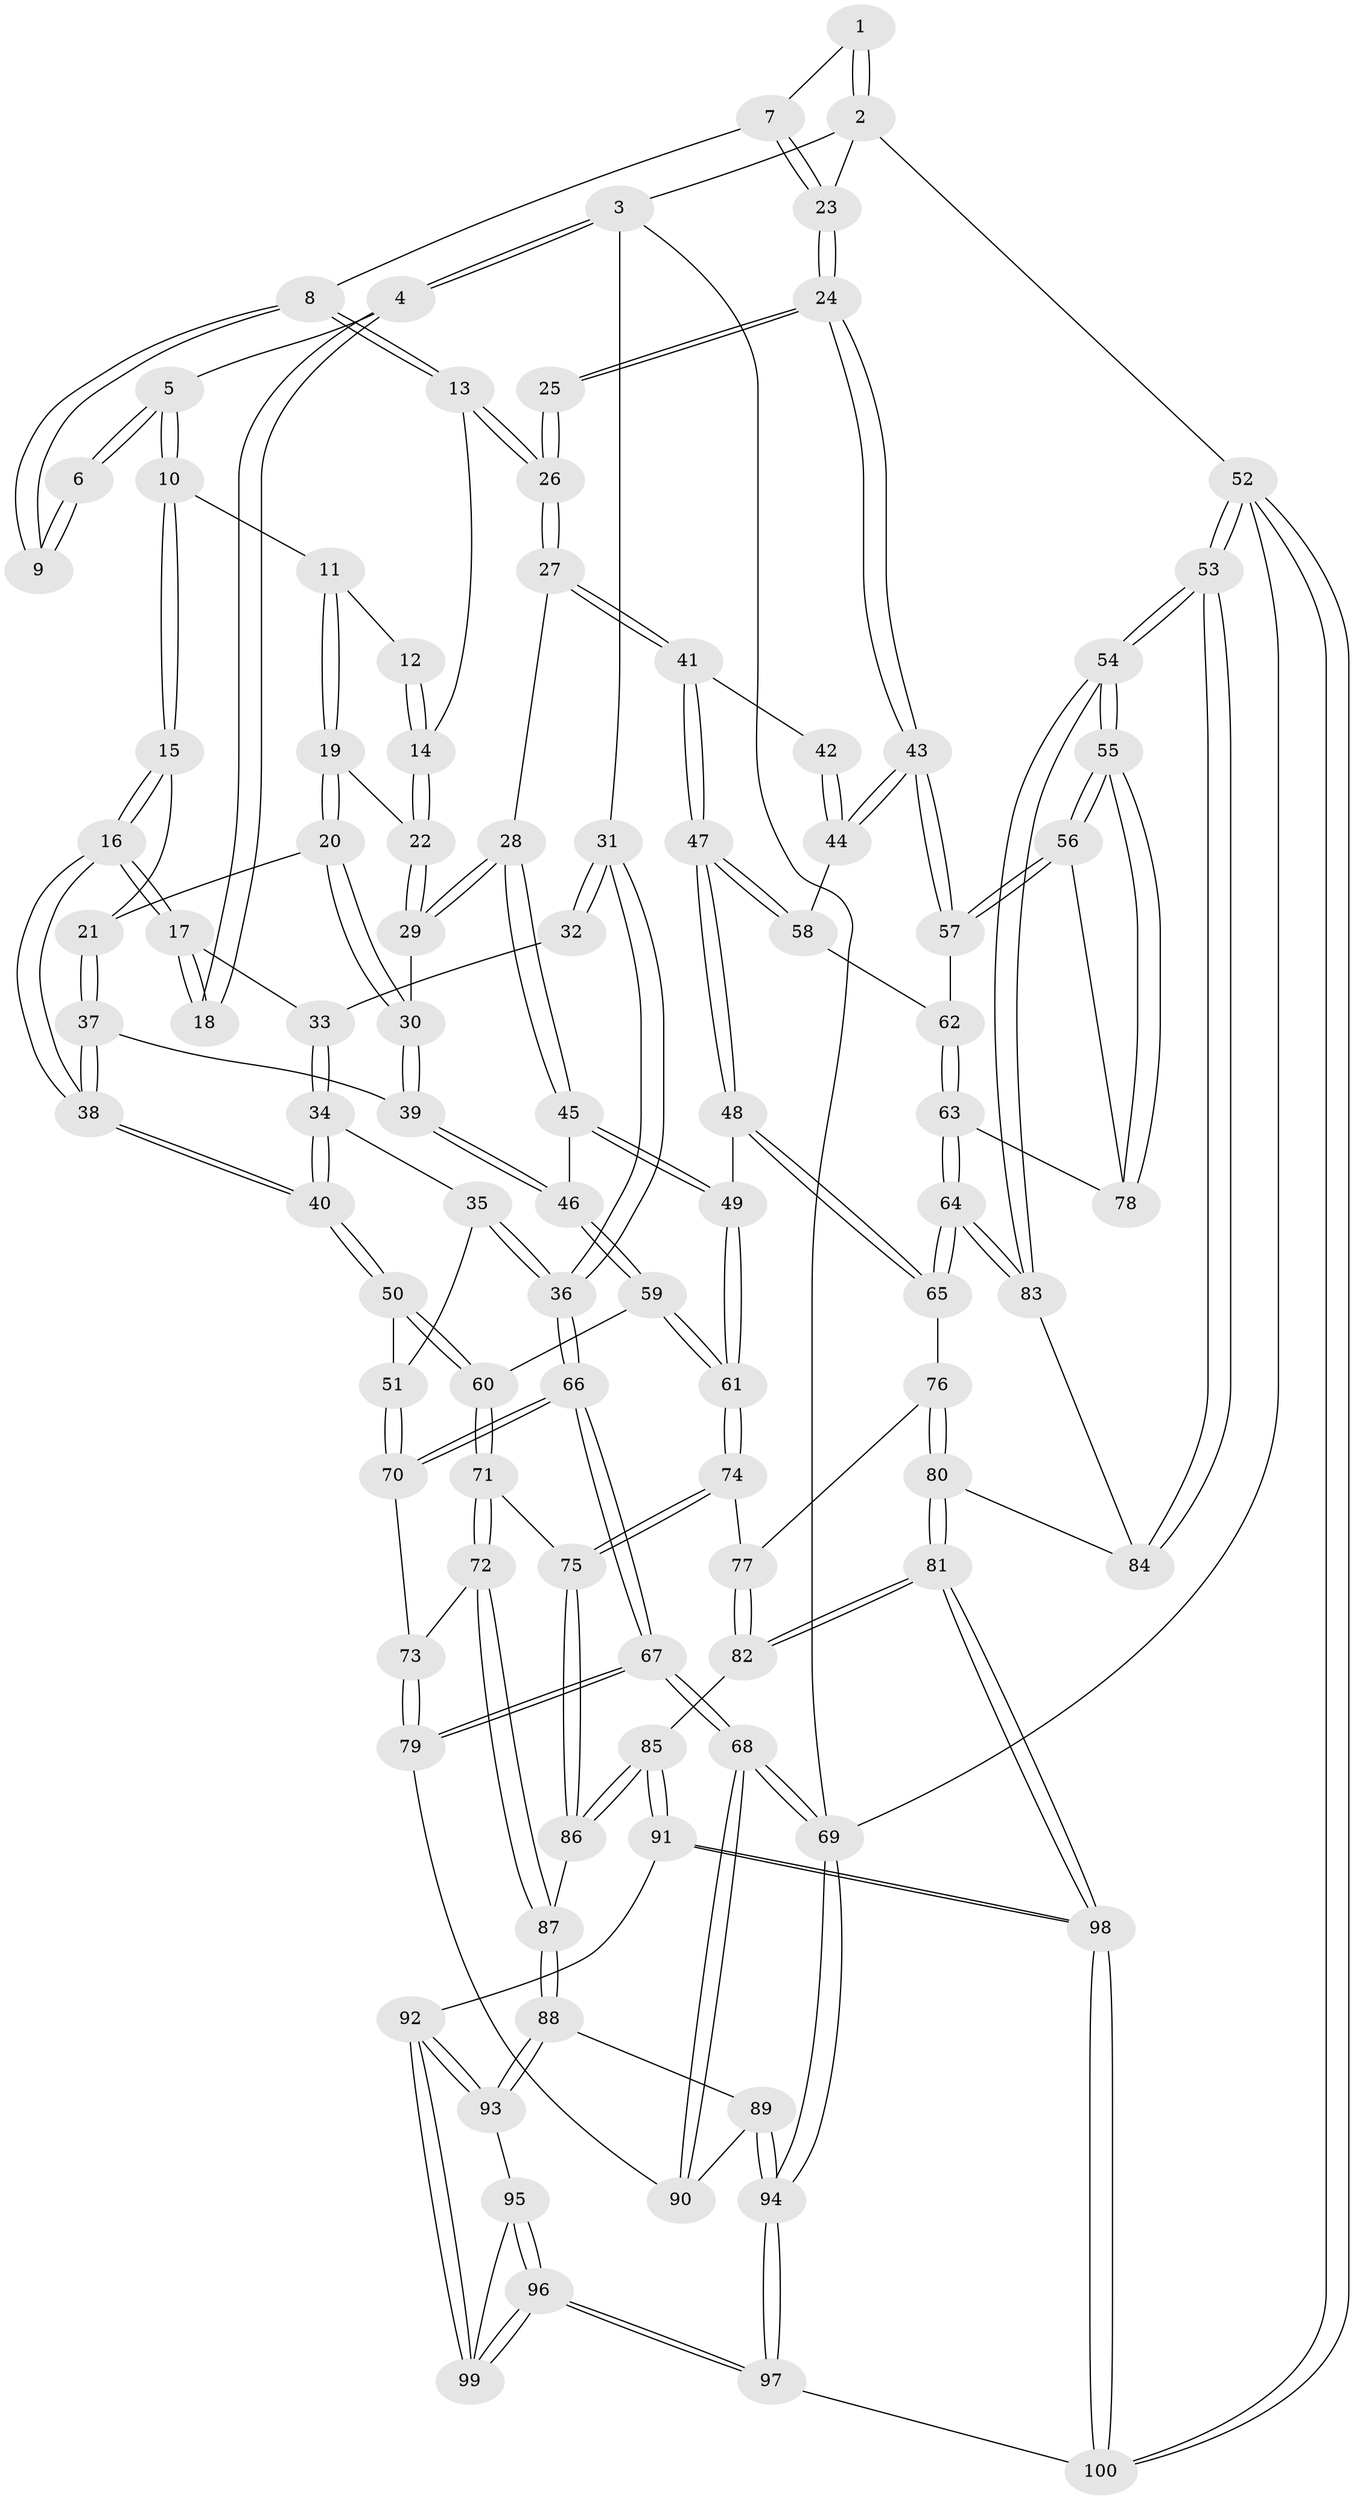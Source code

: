 // Generated by graph-tools (version 1.1) at 2025/27/03/15/25 16:27:56]
// undirected, 100 vertices, 247 edges
graph export_dot {
graph [start="1"]
  node [color=gray90,style=filled];
  1 [pos="+0.8758368412615006+0"];
  2 [pos="+1+0"];
  3 [pos="+0+0"];
  4 [pos="+0.19678766936689665+0"];
  5 [pos="+0.2289774720741643+0"];
  6 [pos="+0.6549182228060495+0"];
  7 [pos="+0.7355952866492277+0.1344963594201576"];
  8 [pos="+0.6952336525052789+0.14944723163604182"];
  9 [pos="+0.6427145617172578+0"];
  10 [pos="+0.2507687861326916+0"];
  11 [pos="+0.49787977380011655+0.12210954885206537"];
  12 [pos="+0.5939051162246697+0.01361095518321171"];
  13 [pos="+0.6945494550174672+0.15110340513646106"];
  14 [pos="+0.587957469841087+0.17948677940914998"];
  15 [pos="+0.315915298633936+0.1641307084716181"];
  16 [pos="+0.16297057220404015+0.2763600957911774"];
  17 [pos="+0.14733061016769136+0.2629370109117461"];
  18 [pos="+0.139559327133465+0.22685683772739748"];
  19 [pos="+0.5080585218084086+0.17540709809308977"];
  20 [pos="+0.46483519145655705+0.22420255167797526"];
  21 [pos="+0.39031502883295893+0.2425051110824795"];
  22 [pos="+0.5866364774053219+0.18013889724531634"];
  23 [pos="+1+0"];
  24 [pos="+1+0.21966198367300857"];
  25 [pos="+0.9162307312020216+0.28312490217727526"];
  26 [pos="+0.7387115920377604+0.2568986415029928"];
  27 [pos="+0.6462829809693915+0.360343514030828"];
  28 [pos="+0.6382531949588071+0.3594676437986409"];
  29 [pos="+0.6326693780122008+0.35810711365630193"];
  30 [pos="+0.5673780058229355+0.365171903952558"];
  31 [pos="+0+0"];
  32 [pos="+0+0.05951015429093362"];
  33 [pos="+0.06403983264644623+0.27112046871361317"];
  34 [pos="+0+0.3329749101984925"];
  35 [pos="+0+0.36383909391892044"];
  36 [pos="+0+0.3881661210185475"];
  37 [pos="+0.36251047691786636+0.3230182860093539"];
  38 [pos="+0.21293524500485936+0.4190409597580708"];
  39 [pos="+0.4863070443778852+0.43558259684258355"];
  40 [pos="+0.209930153774241+0.4295012287915434"];
  41 [pos="+0.7137495296476205+0.438359010100186"];
  42 [pos="+0.8571411626017912+0.3416937374706414"];
  43 [pos="+1+0.30755550689871974"];
  44 [pos="+0.8104792907771661+0.5044575743426406"];
  45 [pos="+0.5921745982846918+0.507837120110099"];
  46 [pos="+0.48319653653959754+0.4508543324692345"];
  47 [pos="+0.7418860275679601+0.5380788765549425"];
  48 [pos="+0.7393935314544835+0.5455923572555936"];
  49 [pos="+0.6289425420001483+0.5537365718921388"];
  50 [pos="+0.2080255327142249+0.4473504262094576"];
  51 [pos="+0.2061172135080627+0.44994518212651474"];
  52 [pos="+1+1"];
  53 [pos="+1+1"];
  54 [pos="+1+0.9573165073439893"];
  55 [pos="+1+0.7858989999917572"];
  56 [pos="+1+0.37725660263035715"];
  57 [pos="+1+0.3646890893939948"];
  58 [pos="+0.7990726144712029+0.5136960728815388"];
  59 [pos="+0.4775959148842736+0.4608588779301602"];
  60 [pos="+0.38725490826352726+0.5248660115290361"];
  61 [pos="+0.5478946201358389+0.6093682461437845"];
  62 [pos="+0.917608705480998+0.5501769615616267"];
  63 [pos="+0.8708314426257627+0.6806399007525124"];
  64 [pos="+0.8655197367675638+0.6830099513165038"];
  65 [pos="+0.7645128936760756+0.6407263676597816"];
  66 [pos="+0+0.5593983577323439"];
  67 [pos="+0+0.7521385020390883"];
  68 [pos="+0+1"];
  69 [pos="+0+1"];
  70 [pos="+0.19448716193918567+0.46916038617261535"];
  71 [pos="+0.39663815112289236+0.595265942845438"];
  72 [pos="+0.272589420170788+0.7057106194526629"];
  73 [pos="+0.19071741952657353+0.6150145216916806"];
  74 [pos="+0.5217034379815532+0.6699657520442434"];
  75 [pos="+0.51427893141402+0.6776980024558228"];
  76 [pos="+0.749994374500028+0.6568180967926742"];
  77 [pos="+0.7308902337969961+0.6699208198416077"];
  78 [pos="+0.9046597992912062+0.6762419939227982"];
  79 [pos="+0.007157520884115831+0.7097209983291051"];
  80 [pos="+0.7704959995242711+0.895606603282575"];
  81 [pos="+0.7655290584795982+0.8983717779483719"];
  82 [pos="+0.6563422558214349+0.7799073631094132"];
  83 [pos="+0.8770109160355846+0.7778732630704098"];
  84 [pos="+0.8201144770425449+0.8819003707570765"];
  85 [pos="+0.5266175831016887+0.7985672059149687"];
  86 [pos="+0.5041729616293643+0.7612812336003121"];
  87 [pos="+0.2852559615278032+0.7681250122007034"];
  88 [pos="+0.2798339669541726+0.7798053208991668"];
  89 [pos="+0.26688082789292034+0.790005409190419"];
  90 [pos="+0.17473848071557238+0.7910381588724985"];
  91 [pos="+0.52537991843489+0.8412390565303933"];
  92 [pos="+0.48673450423210307+0.8778706386607316"];
  93 [pos="+0.336521099554159+0.8644697423449252"];
  94 [pos="+0.01738927545005498+1"];
  95 [pos="+0.33862697911308726+0.8730136566295728"];
  96 [pos="+0.37827363753913945+1"];
  97 [pos="+0.3443800467749671+1"];
  98 [pos="+0.6768720107563542+1"];
  99 [pos="+0.4611361610886214+0.9184328133732956"];
  100 [pos="+0.6637815733842976+1"];
  1 -- 2;
  1 -- 2;
  1 -- 7;
  2 -- 3;
  2 -- 23;
  2 -- 52;
  3 -- 4;
  3 -- 4;
  3 -- 31;
  3 -- 69;
  4 -- 5;
  4 -- 18;
  4 -- 18;
  5 -- 6;
  5 -- 6;
  5 -- 10;
  5 -- 10;
  6 -- 9;
  6 -- 9;
  7 -- 8;
  7 -- 23;
  7 -- 23;
  8 -- 9;
  8 -- 9;
  8 -- 13;
  8 -- 13;
  10 -- 11;
  10 -- 15;
  10 -- 15;
  11 -- 12;
  11 -- 19;
  11 -- 19;
  12 -- 14;
  12 -- 14;
  13 -- 14;
  13 -- 26;
  13 -- 26;
  14 -- 22;
  14 -- 22;
  15 -- 16;
  15 -- 16;
  15 -- 21;
  16 -- 17;
  16 -- 17;
  16 -- 38;
  16 -- 38;
  17 -- 18;
  17 -- 18;
  17 -- 33;
  19 -- 20;
  19 -- 20;
  19 -- 22;
  20 -- 21;
  20 -- 30;
  20 -- 30;
  21 -- 37;
  21 -- 37;
  22 -- 29;
  22 -- 29;
  23 -- 24;
  23 -- 24;
  24 -- 25;
  24 -- 25;
  24 -- 43;
  24 -- 43;
  25 -- 26;
  25 -- 26;
  26 -- 27;
  26 -- 27;
  27 -- 28;
  27 -- 41;
  27 -- 41;
  28 -- 29;
  28 -- 29;
  28 -- 45;
  28 -- 45;
  29 -- 30;
  30 -- 39;
  30 -- 39;
  31 -- 32;
  31 -- 32;
  31 -- 36;
  31 -- 36;
  32 -- 33;
  33 -- 34;
  33 -- 34;
  34 -- 35;
  34 -- 40;
  34 -- 40;
  35 -- 36;
  35 -- 36;
  35 -- 51;
  36 -- 66;
  36 -- 66;
  37 -- 38;
  37 -- 38;
  37 -- 39;
  38 -- 40;
  38 -- 40;
  39 -- 46;
  39 -- 46;
  40 -- 50;
  40 -- 50;
  41 -- 42;
  41 -- 47;
  41 -- 47;
  42 -- 44;
  42 -- 44;
  43 -- 44;
  43 -- 44;
  43 -- 57;
  43 -- 57;
  44 -- 58;
  45 -- 46;
  45 -- 49;
  45 -- 49;
  46 -- 59;
  46 -- 59;
  47 -- 48;
  47 -- 48;
  47 -- 58;
  47 -- 58;
  48 -- 49;
  48 -- 65;
  48 -- 65;
  49 -- 61;
  49 -- 61;
  50 -- 51;
  50 -- 60;
  50 -- 60;
  51 -- 70;
  51 -- 70;
  52 -- 53;
  52 -- 53;
  52 -- 100;
  52 -- 100;
  52 -- 69;
  53 -- 54;
  53 -- 54;
  53 -- 84;
  53 -- 84;
  54 -- 55;
  54 -- 55;
  54 -- 83;
  54 -- 83;
  55 -- 56;
  55 -- 56;
  55 -- 78;
  55 -- 78;
  56 -- 57;
  56 -- 57;
  56 -- 78;
  57 -- 62;
  58 -- 62;
  59 -- 60;
  59 -- 61;
  59 -- 61;
  60 -- 71;
  60 -- 71;
  61 -- 74;
  61 -- 74;
  62 -- 63;
  62 -- 63;
  63 -- 64;
  63 -- 64;
  63 -- 78;
  64 -- 65;
  64 -- 65;
  64 -- 83;
  64 -- 83;
  65 -- 76;
  66 -- 67;
  66 -- 67;
  66 -- 70;
  66 -- 70;
  67 -- 68;
  67 -- 68;
  67 -- 79;
  67 -- 79;
  68 -- 69;
  68 -- 69;
  68 -- 90;
  68 -- 90;
  69 -- 94;
  69 -- 94;
  70 -- 73;
  71 -- 72;
  71 -- 72;
  71 -- 75;
  72 -- 73;
  72 -- 87;
  72 -- 87;
  73 -- 79;
  73 -- 79;
  74 -- 75;
  74 -- 75;
  74 -- 77;
  75 -- 86;
  75 -- 86;
  76 -- 77;
  76 -- 80;
  76 -- 80;
  77 -- 82;
  77 -- 82;
  79 -- 90;
  80 -- 81;
  80 -- 81;
  80 -- 84;
  81 -- 82;
  81 -- 82;
  81 -- 98;
  81 -- 98;
  82 -- 85;
  83 -- 84;
  85 -- 86;
  85 -- 86;
  85 -- 91;
  85 -- 91;
  86 -- 87;
  87 -- 88;
  87 -- 88;
  88 -- 89;
  88 -- 93;
  88 -- 93;
  89 -- 90;
  89 -- 94;
  89 -- 94;
  91 -- 92;
  91 -- 98;
  91 -- 98;
  92 -- 93;
  92 -- 93;
  92 -- 99;
  92 -- 99;
  93 -- 95;
  94 -- 97;
  94 -- 97;
  95 -- 96;
  95 -- 96;
  95 -- 99;
  96 -- 97;
  96 -- 97;
  96 -- 99;
  96 -- 99;
  97 -- 100;
  98 -- 100;
  98 -- 100;
}

